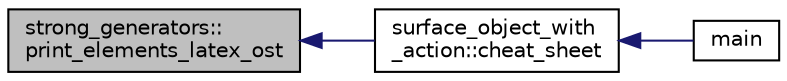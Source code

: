 digraph "strong_generators::print_elements_latex_ost"
{
  edge [fontname="Helvetica",fontsize="10",labelfontname="Helvetica",labelfontsize="10"];
  node [fontname="Helvetica",fontsize="10",shape=record];
  rankdir="LR";
  Node4355 [label="strong_generators::\lprint_elements_latex_ost",height=0.2,width=0.4,color="black", fillcolor="grey75", style="filled", fontcolor="black"];
  Node4355 -> Node4356 [dir="back",color="midnightblue",fontsize="10",style="solid",fontname="Helvetica"];
  Node4356 [label="surface_object_with\l_action::cheat_sheet",height=0.2,width=0.4,color="black", fillcolor="white", style="filled",URL="$db/d28/classsurface__object__with__action.html#a13371a6bb26f27759adcc0f7292b12d2"];
  Node4356 -> Node4357 [dir="back",color="midnightblue",fontsize="10",style="solid",fontname="Helvetica"];
  Node4357 [label="main",height=0.2,width=0.4,color="black", fillcolor="white", style="filled",URL="$d2/dfa/create__surface__main_8_c.html#a217dbf8b442f20279ea00b898af96f52"];
}
